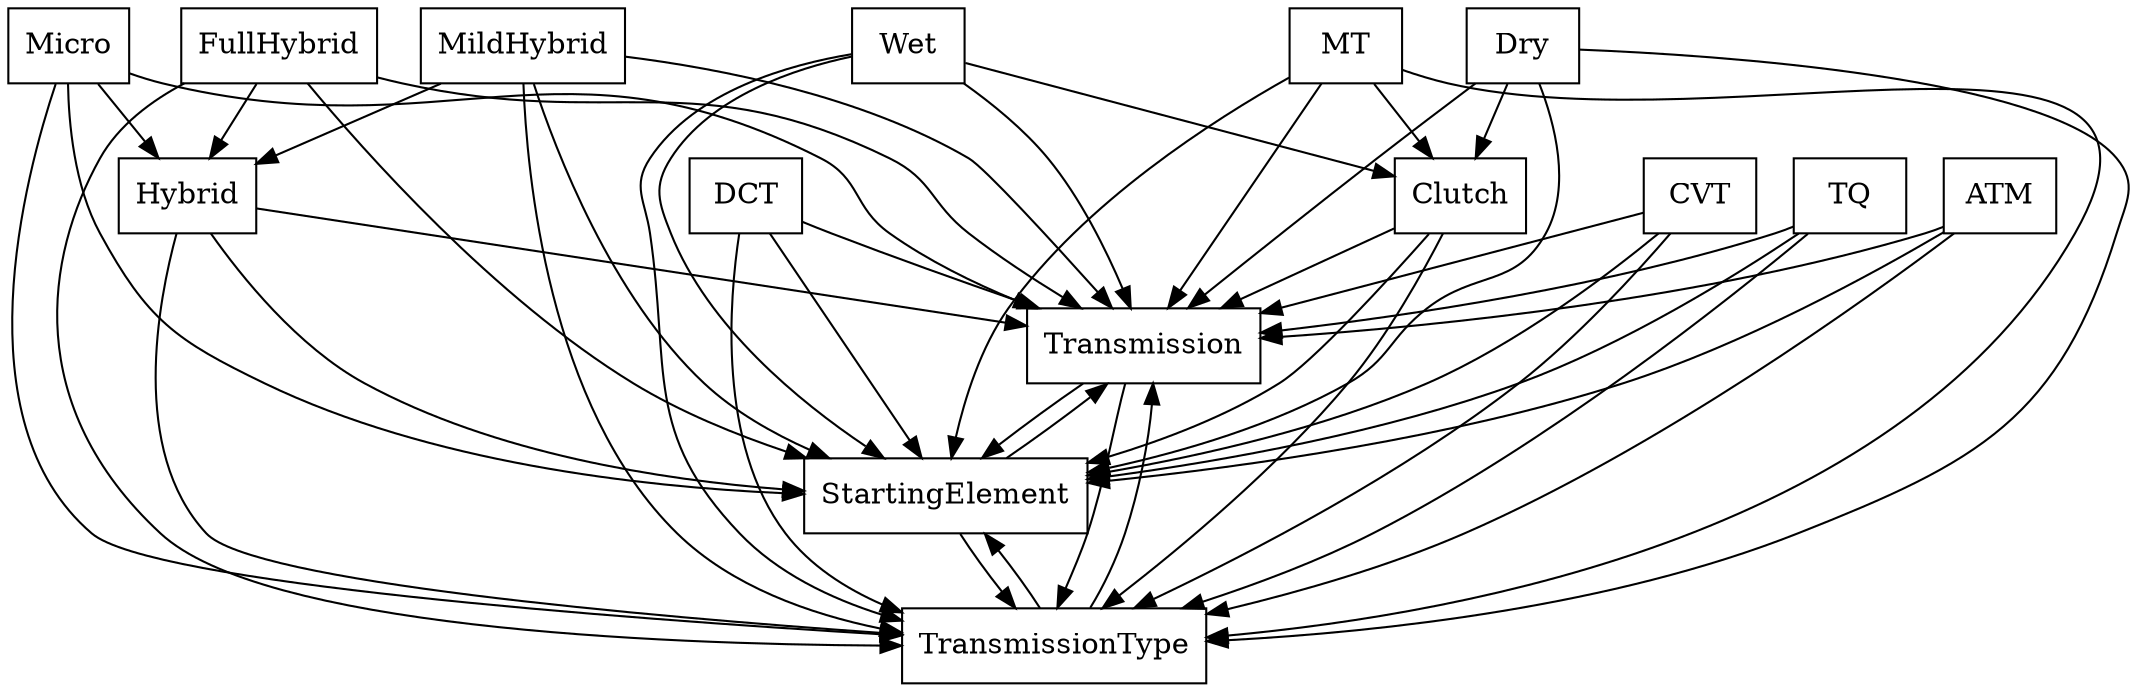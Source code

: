 digraph{
graph [rankdir=TB];
node [shape=box];
edge [arrowhead=normal];
0[label="Wet",]
1[label="Transmission",]
2[label="StartingElement",]
3[label="MildHybrid",]
4[label="Hybrid",]
5[label="FullHybrid",]
6[label="MT",]
7[label="TQ",]
8[label="ATM",]
9[label="DCT",]
10[label="TransmissionType",]
11[label="Clutch",]
12[label="Micro",]
13[label="CVT",]
14[label="Dry",]
0->1[label="",]
0->2[label="",]
0->10[label="",]
0->11[label="",]
1->2[label="",]
1->10[label="",]
2->1[label="",]
2->10[label="",]
3->1[label="",]
3->2[label="",]
3->4[label="",]
3->10[label="",]
4->1[label="",]
4->2[label="",]
4->10[label="",]
5->1[label="",]
5->2[label="",]
5->4[label="",]
5->10[label="",]
6->1[label="",]
6->2[label="",]
6->10[label="",]
6->11[label="",]
7->1[label="",]
7->2[label="",]
7->10[label="",]
8->1[label="",]
8->2[label="",]
8->10[label="",]
9->1[label="",]
9->2[label="",]
9->10[label="",]
10->1[label="",]
10->2[label="",]
11->1[label="",]
11->2[label="",]
11->10[label="",]
12->1[label="",]
12->2[label="",]
12->4[label="",]
12->10[label="",]
13->1[label="",]
13->2[label="",]
13->10[label="",]
14->1[label="",]
14->2[label="",]
14->10[label="",]
14->11[label="",]
}
